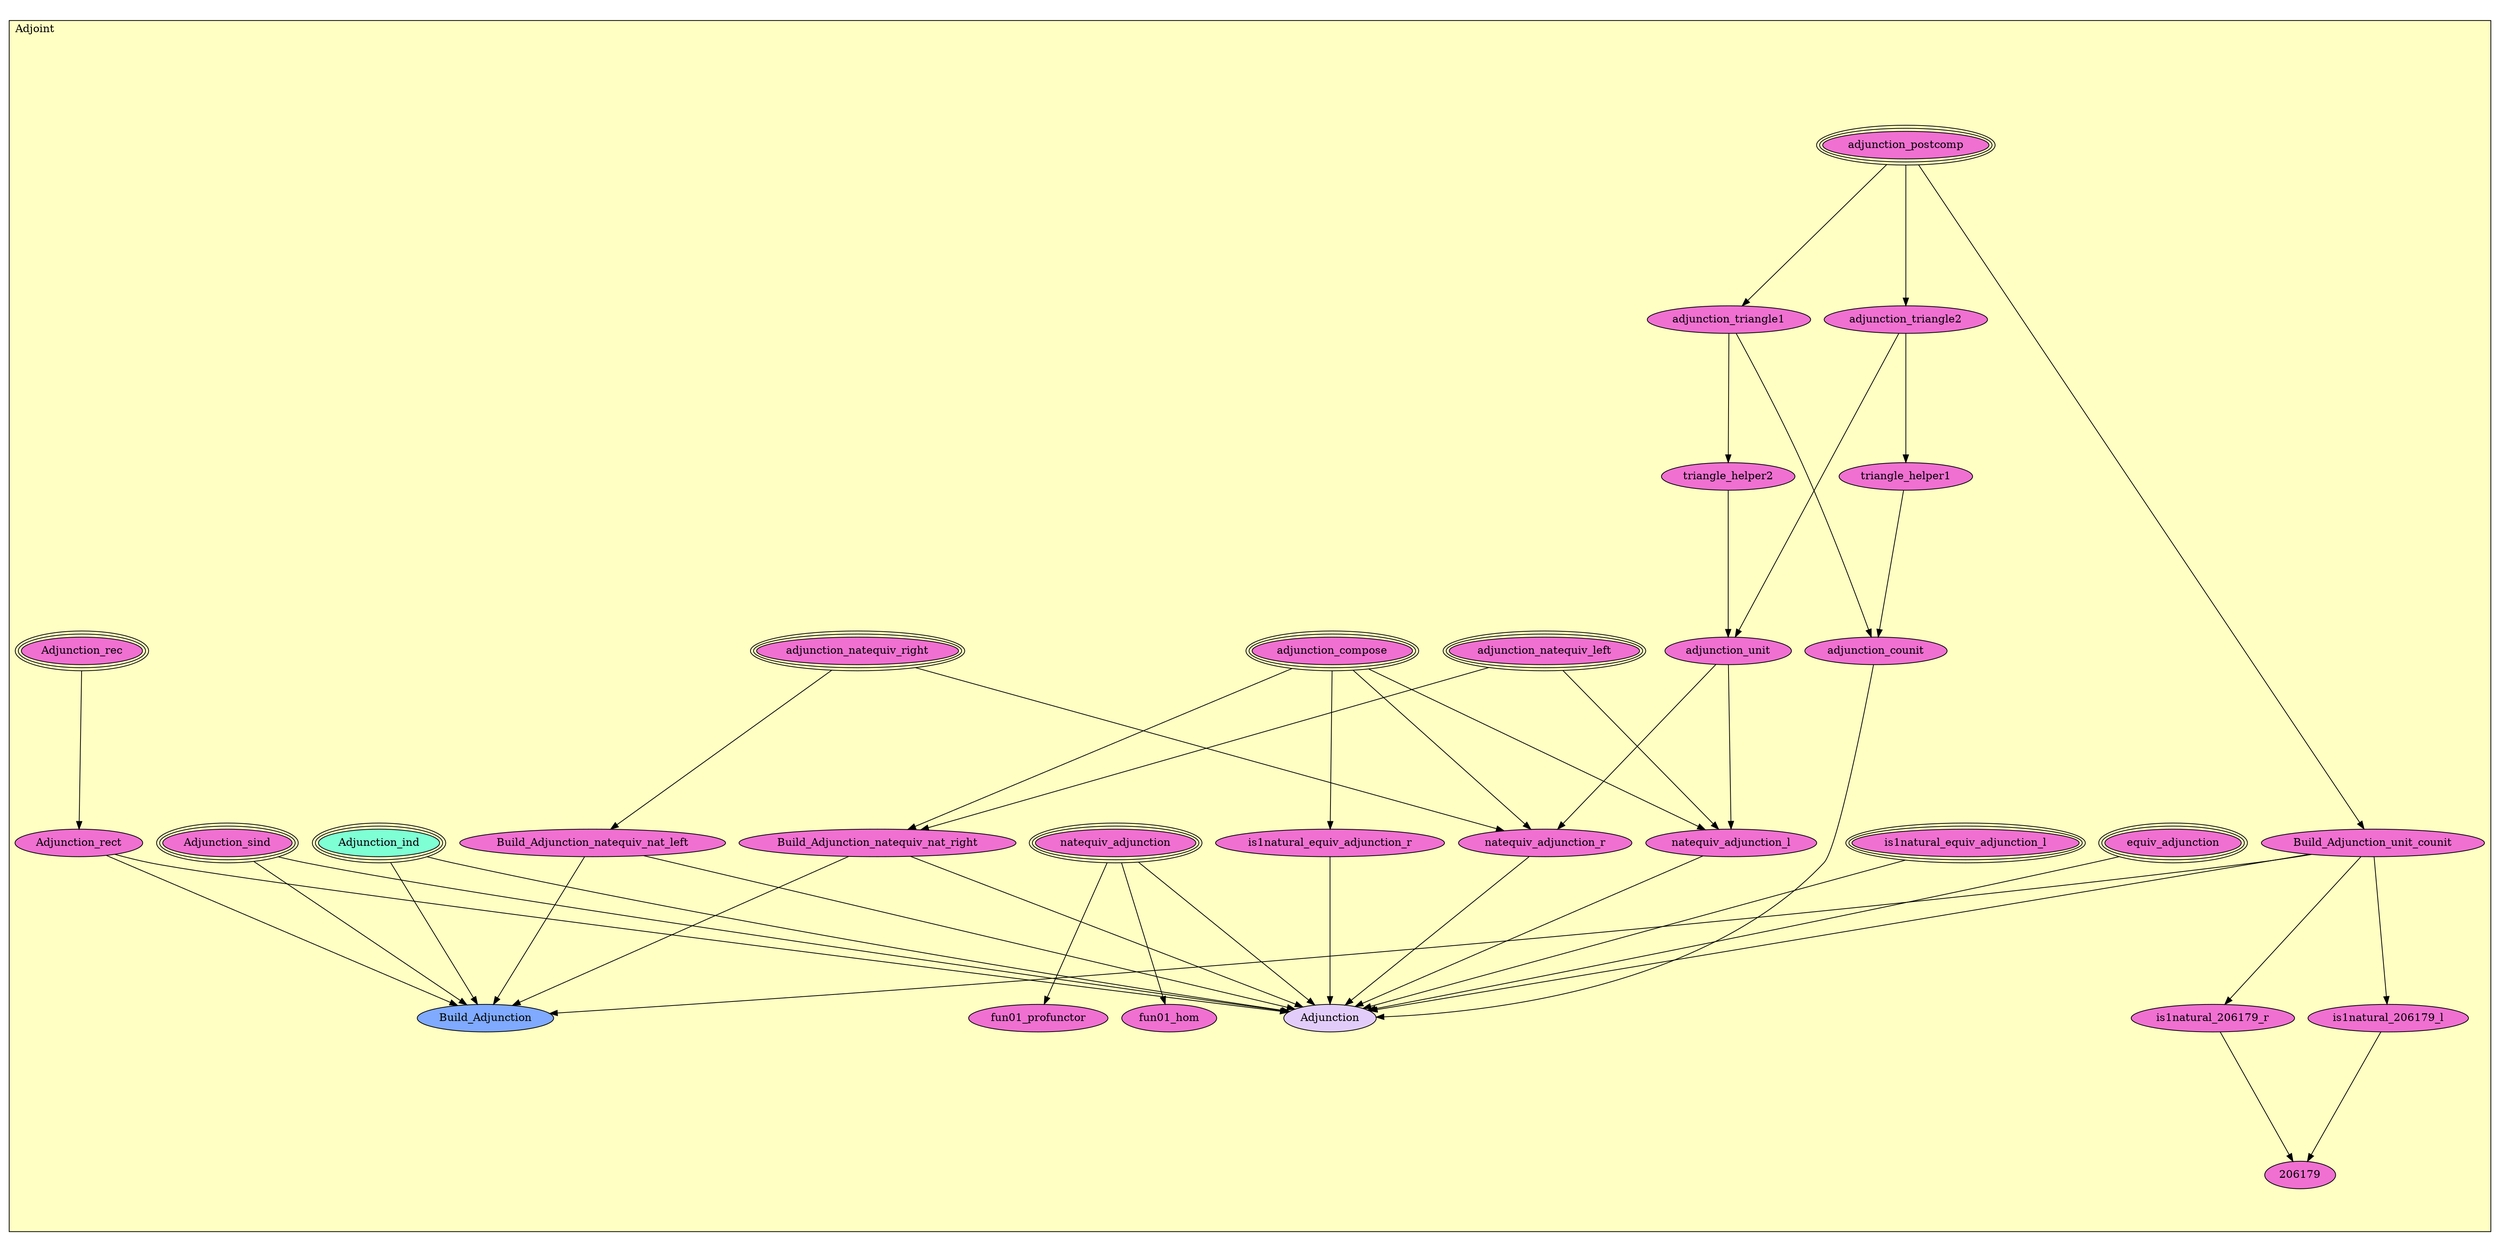 digraph HoTT_WildCat_Adjoint {
  graph [ratio=0.5]
  node [style=filled]
Adjoint_adjunction_natequiv_right [label="adjunction_natequiv_right", URL=<Adjoint.html#adjunction_natequiv_right>, peripheries=3, fillcolor="#F070D1"] ;
Adjoint_adjunction_natequiv_left [label="adjunction_natequiv_left", URL=<Adjoint.html#adjunction_natequiv_left>, peripheries=3, fillcolor="#F070D1"] ;
Adjoint_adjunction_compose [label="adjunction_compose", URL=<Adjoint.html#adjunction_compose>, peripheries=3, fillcolor="#F070D1"] ;
Adjoint_adjunction_postcomp [label="adjunction_postcomp", URL=<Adjoint.html#adjunction_postcomp>, peripheries=3, fillcolor="#F070D1"] ;
Adjoint_Build_Adjunction_unit_counit [label="Build_Adjunction_unit_counit", URL=<Adjoint.html#Build_Adjunction_unit_counit>, fillcolor="#F070D1"] ;
Adjoint_is1natural_γ_r [label="is1natural_\206\179_r", URL=<Adjoint.html#is1natural_γ_r>, fillcolor="#F070D1"] ;
Adjoint_is1natural_γ_l [label="is1natural_\206\179_l", URL=<Adjoint.html#is1natural_γ_l>, fillcolor="#F070D1"] ;
Adjoint_γ [label="\206\179", URL=<Adjoint.html#γ>, fillcolor="#F070D1"] ;
Adjoint_Build_Adjunction_natequiv_nat_right [label="Build_Adjunction_natequiv_nat_right", URL=<Adjoint.html#Build_Adjunction_natequiv_nat_right>, fillcolor="#F070D1"] ;
Adjoint_Build_Adjunction_natequiv_nat_left [label="Build_Adjunction_natequiv_nat_left", URL=<Adjoint.html#Build_Adjunction_natequiv_nat_left>, fillcolor="#F070D1"] ;
Adjoint_adjunction_triangle2 [label="adjunction_triangle2", URL=<Adjoint.html#adjunction_triangle2>, fillcolor="#F070D1"] ;
Adjoint_adjunction_triangle1 [label="adjunction_triangle1", URL=<Adjoint.html#adjunction_triangle1>, fillcolor="#F070D1"] ;
Adjoint_triangle_helper2 [label="triangle_helper2", URL=<Adjoint.html#triangle_helper2>, fillcolor="#F070D1"] ;
Adjoint_triangle_helper1 [label="triangle_helper1", URL=<Adjoint.html#triangle_helper1>, fillcolor="#F070D1"] ;
Adjoint_adjunction_unit [label="adjunction_unit", URL=<Adjoint.html#adjunction_unit>, fillcolor="#F070D1"] ;
Adjoint_adjunction_counit [label="adjunction_counit", URL=<Adjoint.html#adjunction_counit>, fillcolor="#F070D1"] ;
Adjoint_natequiv_adjunction [label="natequiv_adjunction", URL=<Adjoint.html#natequiv_adjunction>, peripheries=3, fillcolor="#F070D1"] ;
Adjoint_natequiv_adjunction_r [label="natequiv_adjunction_r", URL=<Adjoint.html#natequiv_adjunction_r>, fillcolor="#F070D1"] ;
Adjoint_natequiv_adjunction_l [label="natequiv_adjunction_l", URL=<Adjoint.html#natequiv_adjunction_l>, fillcolor="#F070D1"] ;
Adjoint_fun01_hom [label="fun01_hom", URL=<Adjoint.html#fun01_hom>, fillcolor="#F070D1"] ;
Adjoint_fun01_profunctor [label="fun01_profunctor", URL=<Adjoint.html#fun01_profunctor>, fillcolor="#F070D1"] ;
Adjoint_is1natural_equiv_adjunction_r [label="is1natural_equiv_adjunction_r", URL=<Adjoint.html#is1natural_equiv_adjunction_r>, fillcolor="#F070D1"] ;
Adjoint_is1natural_equiv_adjunction_l [label="is1natural_equiv_adjunction_l", URL=<Adjoint.html#is1natural_equiv_adjunction_l>, peripheries=3, fillcolor="#F070D1"] ;
Adjoint_equiv_adjunction [label="equiv_adjunction", URL=<Adjoint.html#equiv_adjunction>, peripheries=3, fillcolor="#F070D1"] ;
Adjoint_Adjunction_sind [label="Adjunction_sind", URL=<Adjoint.html#Adjunction_sind>, peripheries=3, fillcolor="#F070D1"] ;
Adjoint_Adjunction_rec [label="Adjunction_rec", URL=<Adjoint.html#Adjunction_rec>, peripheries=3, fillcolor="#F070D1"] ;
Adjoint_Adjunction_ind [label="Adjunction_ind", URL=<Adjoint.html#Adjunction_ind>, peripheries=3, fillcolor="#7FFFD4"] ;
Adjoint_Adjunction_rect [label="Adjunction_rect", URL=<Adjoint.html#Adjunction_rect>, fillcolor="#F070D1"] ;
Adjoint_Build_Adjunction [label="Build_Adjunction", URL=<Adjoint.html#Build_Adjunction>, fillcolor="#7FAAFF"] ;
Adjoint_Adjunction [label="Adjunction", URL=<Adjoint.html#Adjunction>, fillcolor="#E2CDFA"] ;
  Adjoint_adjunction_natequiv_right -> Adjoint_Build_Adjunction_natequiv_nat_left [] ;
  Adjoint_adjunction_natequiv_right -> Adjoint_natequiv_adjunction_r [] ;
  Adjoint_adjunction_natequiv_left -> Adjoint_Build_Adjunction_natequiv_nat_right [] ;
  Adjoint_adjunction_natequiv_left -> Adjoint_natequiv_adjunction_l [] ;
  Adjoint_adjunction_compose -> Adjoint_Build_Adjunction_natequiv_nat_right [] ;
  Adjoint_adjunction_compose -> Adjoint_natequiv_adjunction_r [] ;
  Adjoint_adjunction_compose -> Adjoint_natequiv_adjunction_l [] ;
  Adjoint_adjunction_compose -> Adjoint_is1natural_equiv_adjunction_r [] ;
  Adjoint_adjunction_postcomp -> Adjoint_Build_Adjunction_unit_counit [] ;
  Adjoint_adjunction_postcomp -> Adjoint_adjunction_triangle2 [] ;
  Adjoint_adjunction_postcomp -> Adjoint_adjunction_triangle1 [] ;
  Adjoint_Build_Adjunction_unit_counit -> Adjoint_is1natural_γ_r [] ;
  Adjoint_Build_Adjunction_unit_counit -> Adjoint_is1natural_γ_l [] ;
  Adjoint_Build_Adjunction_unit_counit -> Adjoint_Build_Adjunction [] ;
  Adjoint_Build_Adjunction_unit_counit -> Adjoint_Adjunction [] ;
  Adjoint_is1natural_γ_r -> Adjoint_γ [] ;
  Adjoint_is1natural_γ_l -> Adjoint_γ [] ;
  Adjoint_Build_Adjunction_natequiv_nat_right -> Adjoint_Build_Adjunction [] ;
  Adjoint_Build_Adjunction_natequiv_nat_right -> Adjoint_Adjunction [] ;
  Adjoint_Build_Adjunction_natequiv_nat_left -> Adjoint_Build_Adjunction [] ;
  Adjoint_Build_Adjunction_natequiv_nat_left -> Adjoint_Adjunction [] ;
  Adjoint_adjunction_triangle2 -> Adjoint_triangle_helper1 [] ;
  Adjoint_adjunction_triangle2 -> Adjoint_adjunction_unit [] ;
  Adjoint_adjunction_triangle1 -> Adjoint_triangle_helper2 [] ;
  Adjoint_adjunction_triangle1 -> Adjoint_adjunction_counit [] ;
  Adjoint_triangle_helper2 -> Adjoint_adjunction_unit [] ;
  Adjoint_triangle_helper1 -> Adjoint_adjunction_counit [] ;
  Adjoint_adjunction_unit -> Adjoint_natequiv_adjunction_r [] ;
  Adjoint_adjunction_unit -> Adjoint_natequiv_adjunction_l [] ;
  Adjoint_adjunction_counit -> Adjoint_Adjunction [] ;
  Adjoint_natequiv_adjunction -> Adjoint_fun01_hom [] ;
  Adjoint_natequiv_adjunction -> Adjoint_fun01_profunctor [] ;
  Adjoint_natequiv_adjunction -> Adjoint_Adjunction [] ;
  Adjoint_natequiv_adjunction_r -> Adjoint_Adjunction [] ;
  Adjoint_natequiv_adjunction_l -> Adjoint_Adjunction [] ;
  Adjoint_is1natural_equiv_adjunction_r -> Adjoint_Adjunction [] ;
  Adjoint_is1natural_equiv_adjunction_l -> Adjoint_Adjunction [] ;
  Adjoint_equiv_adjunction -> Adjoint_Adjunction [] ;
  Adjoint_Adjunction_sind -> Adjoint_Build_Adjunction [] ;
  Adjoint_Adjunction_sind -> Adjoint_Adjunction [] ;
  Adjoint_Adjunction_rec -> Adjoint_Adjunction_rect [] ;
  Adjoint_Adjunction_ind -> Adjoint_Build_Adjunction [] ;
  Adjoint_Adjunction_ind -> Adjoint_Adjunction [] ;
  Adjoint_Adjunction_rect -> Adjoint_Build_Adjunction [] ;
  Adjoint_Adjunction_rect -> Adjoint_Adjunction [] ;
subgraph cluster_Adjoint { label="Adjoint"; fillcolor="#FFFFC3"; labeljust=l; style=filled 
Adjoint_Adjunction; Adjoint_Build_Adjunction; Adjoint_Adjunction_rect; Adjoint_Adjunction_ind; Adjoint_Adjunction_rec; Adjoint_Adjunction_sind; Adjoint_equiv_adjunction; Adjoint_is1natural_equiv_adjunction_l; Adjoint_is1natural_equiv_adjunction_r; Adjoint_fun01_profunctor; Adjoint_fun01_hom; Adjoint_natequiv_adjunction_l; Adjoint_natequiv_adjunction_r; Adjoint_natequiv_adjunction; Adjoint_adjunction_counit; Adjoint_adjunction_unit; Adjoint_triangle_helper1; Adjoint_triangle_helper2; Adjoint_adjunction_triangle1; Adjoint_adjunction_triangle2; Adjoint_Build_Adjunction_natequiv_nat_left; Adjoint_Build_Adjunction_natequiv_nat_right; Adjoint_γ; Adjoint_is1natural_γ_l; Adjoint_is1natural_γ_r; Adjoint_Build_Adjunction_unit_counit; Adjoint_adjunction_postcomp; Adjoint_adjunction_compose; Adjoint_adjunction_natequiv_left; Adjoint_adjunction_natequiv_right; };
} /* END */
